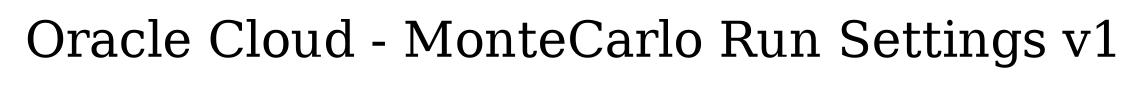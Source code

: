 digraph LexiconGraph {
graph[label="Oracle Cloud - MonteCarlo Run Settings v1", fontsize=24]
splines=true
}
